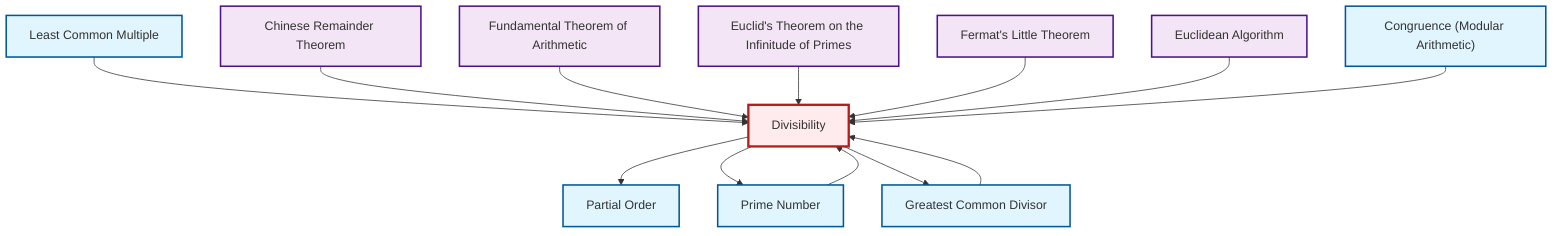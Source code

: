 graph TD
    classDef definition fill:#e1f5fe,stroke:#01579b,stroke-width:2px
    classDef theorem fill:#f3e5f5,stroke:#4a148c,stroke-width:2px
    classDef axiom fill:#fff3e0,stroke:#e65100,stroke-width:2px
    classDef example fill:#e8f5e9,stroke:#1b5e20,stroke-width:2px
    classDef current fill:#ffebee,stroke:#b71c1c,stroke-width:3px
    thm-euclid-infinitude-primes["Euclid's Theorem on the Infinitude of Primes"]:::theorem
    thm-fundamental-arithmetic["Fundamental Theorem of Arithmetic"]:::theorem
    thm-fermat-little["Fermat's Little Theorem"]:::theorem
    def-gcd["Greatest Common Divisor"]:::definition
    def-divisibility["Divisibility"]:::definition
    def-lcm["Least Common Multiple"]:::definition
    def-prime["Prime Number"]:::definition
    thm-euclidean-algorithm["Euclidean Algorithm"]:::theorem
    def-partial-order["Partial Order"]:::definition
    def-congruence["Congruence (Modular Arithmetic)"]:::definition
    thm-chinese-remainder["Chinese Remainder Theorem"]:::theorem
    def-divisibility --> def-partial-order
    def-divisibility --> def-prime
    def-lcm --> def-divisibility
    thm-chinese-remainder --> def-divisibility
    thm-fundamental-arithmetic --> def-divisibility
    thm-euclid-infinitude-primes --> def-divisibility
    thm-fermat-little --> def-divisibility
    thm-euclidean-algorithm --> def-divisibility
    def-prime --> def-divisibility
    def-gcd --> def-divisibility
    def-divisibility --> def-gcd
    def-congruence --> def-divisibility
    class def-divisibility current